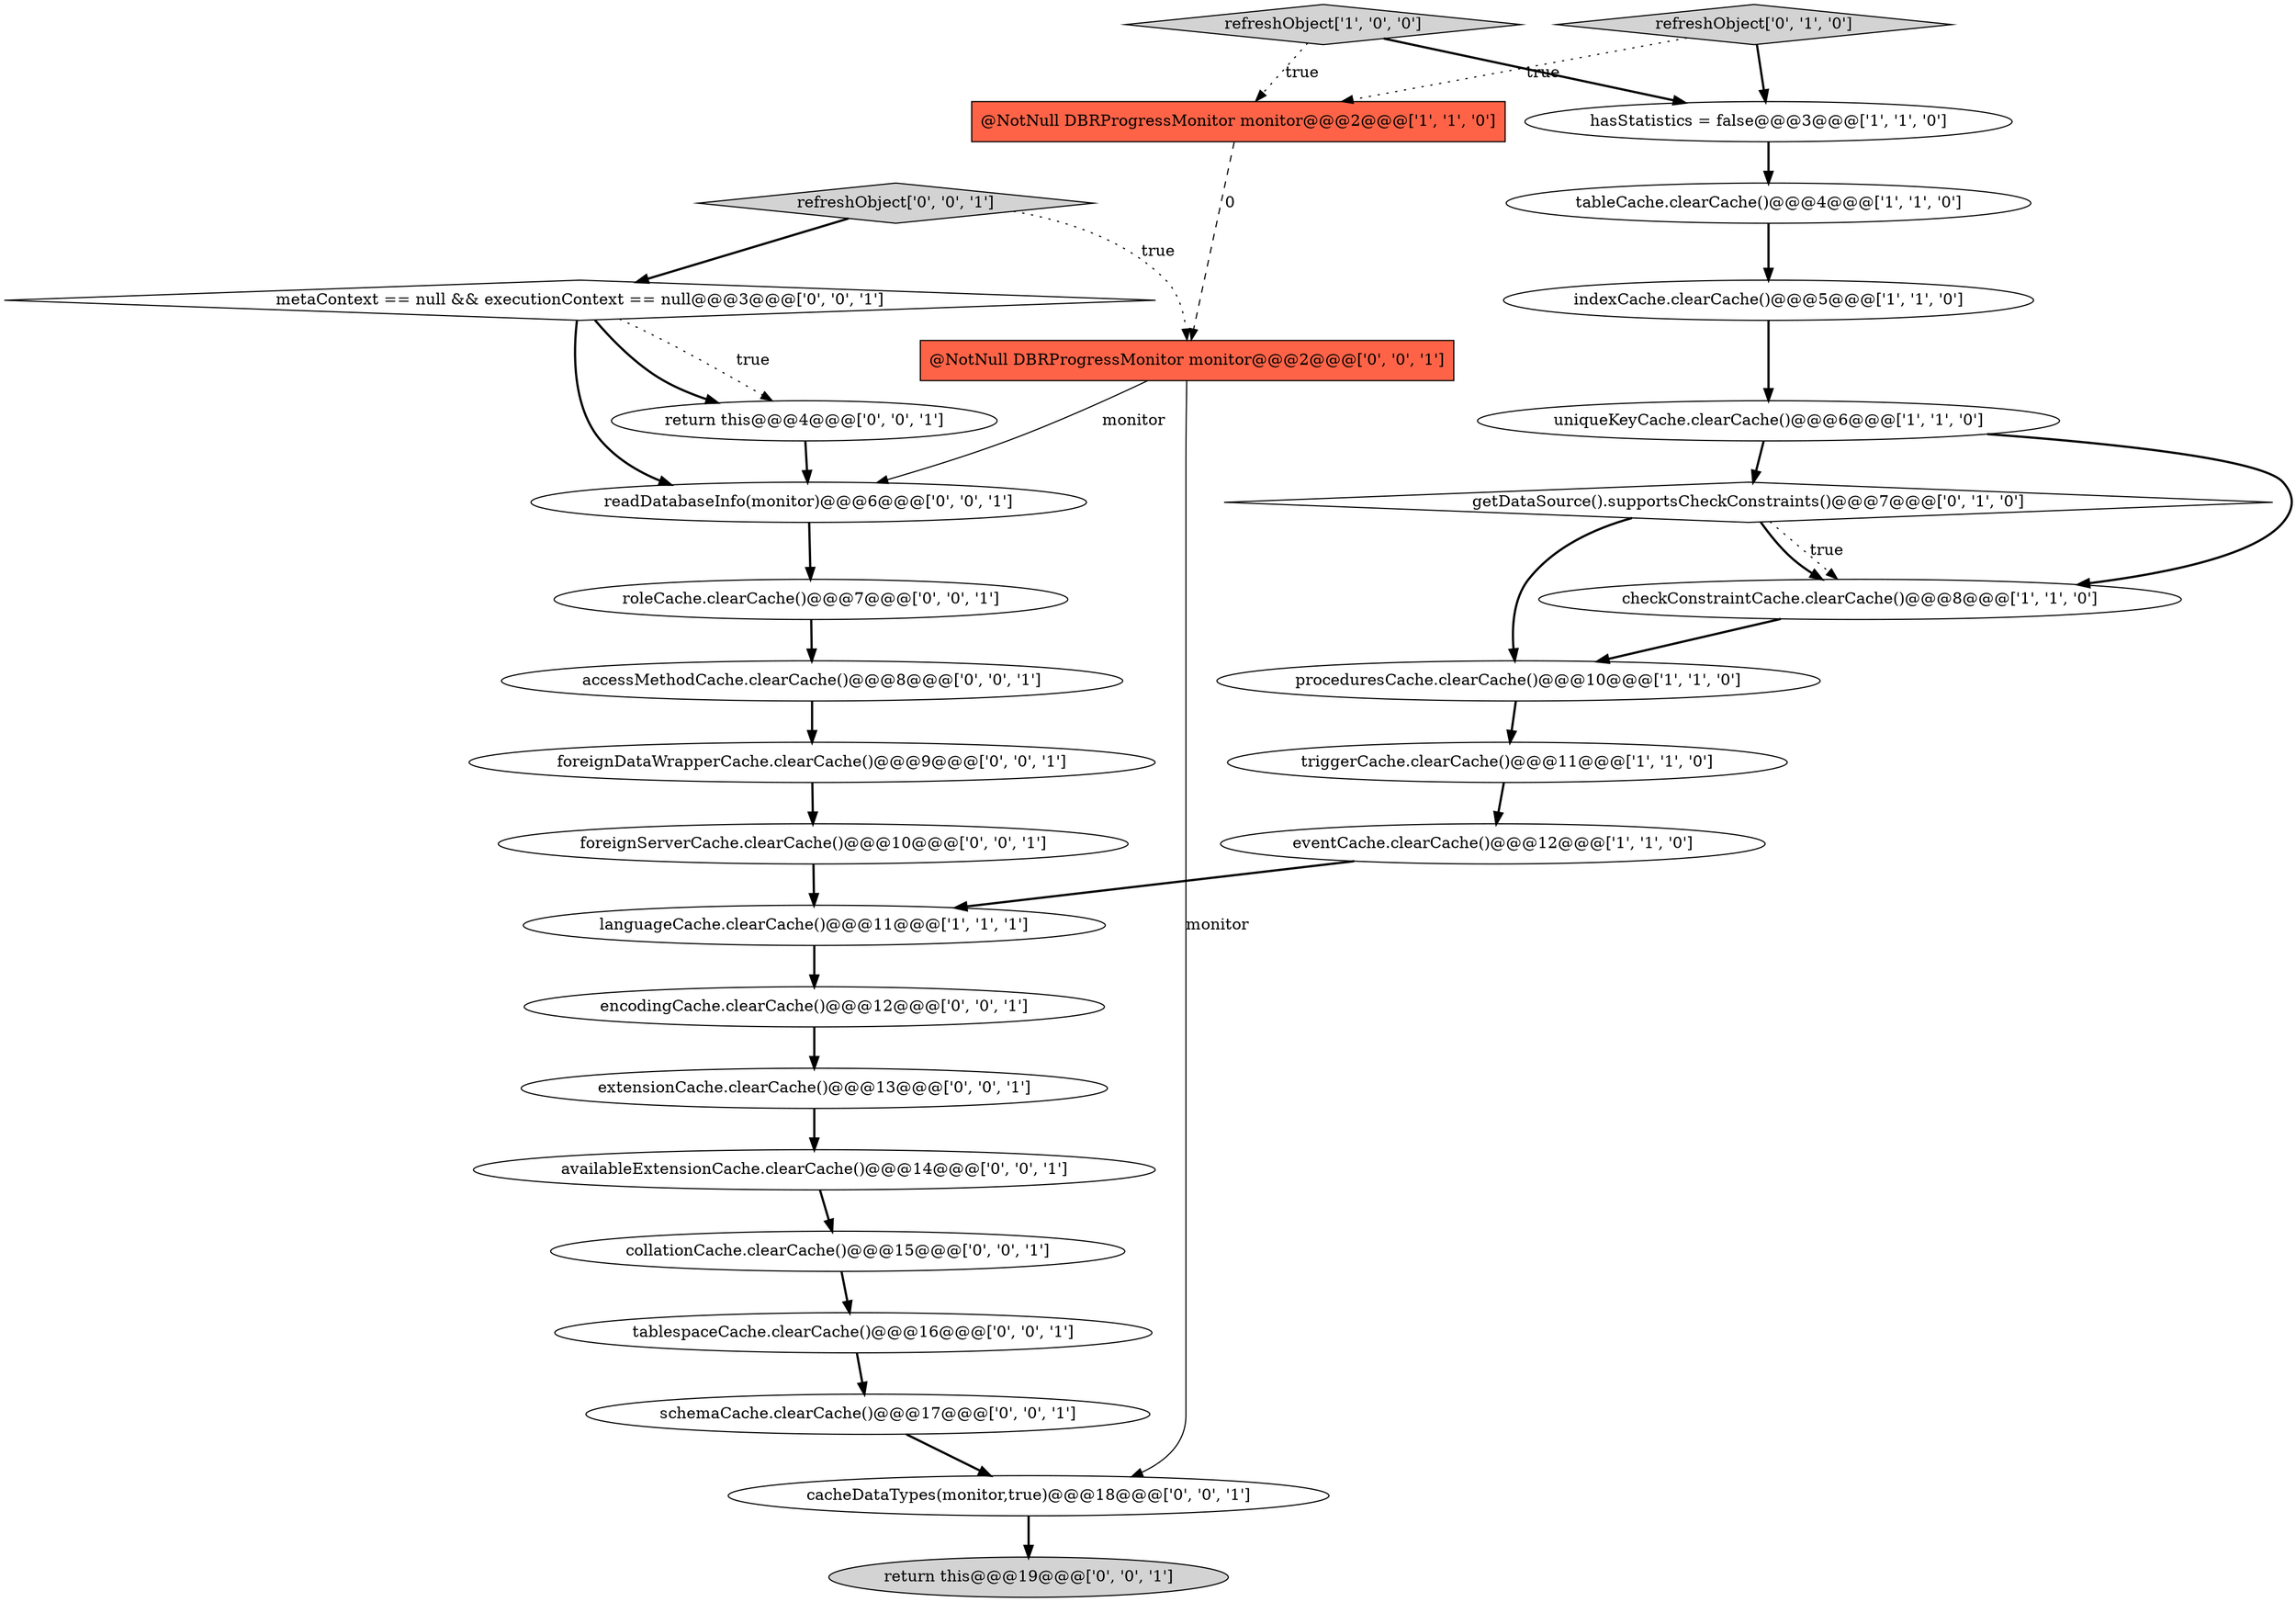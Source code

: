 digraph {
29 [style = filled, label = "refreshObject['0', '0', '1']", fillcolor = lightgray, shape = diamond image = "AAA0AAABBB3BBB"];
8 [style = filled, label = "checkConstraintCache.clearCache()@@@8@@@['1', '1', '0']", fillcolor = white, shape = ellipse image = "AAA0AAABBB1BBB"];
14 [style = filled, label = "metaContext == null && executionContext == null@@@3@@@['0', '0', '1']", fillcolor = white, shape = diamond image = "AAA0AAABBB3BBB"];
27 [style = filled, label = "encodingCache.clearCache()@@@12@@@['0', '0', '1']", fillcolor = white, shape = ellipse image = "AAA0AAABBB3BBB"];
9 [style = filled, label = "proceduresCache.clearCache()@@@10@@@['1', '1', '0']", fillcolor = white, shape = ellipse image = "AAA0AAABBB1BBB"];
22 [style = filled, label = "schemaCache.clearCache()@@@17@@@['0', '0', '1']", fillcolor = white, shape = ellipse image = "AAA0AAABBB3BBB"];
6 [style = filled, label = "refreshObject['1', '0', '0']", fillcolor = lightgray, shape = diamond image = "AAA0AAABBB1BBB"];
17 [style = filled, label = "tablespaceCache.clearCache()@@@16@@@['0', '0', '1']", fillcolor = white, shape = ellipse image = "AAA0AAABBB3BBB"];
13 [style = filled, label = "foreignServerCache.clearCache()@@@10@@@['0', '0', '1']", fillcolor = white, shape = ellipse image = "AAA0AAABBB3BBB"];
7 [style = filled, label = "@NotNull DBRProgressMonitor monitor@@@2@@@['1', '1', '0']", fillcolor = tomato, shape = box image = "AAA0AAABBB1BBB"];
10 [style = filled, label = "triggerCache.clearCache()@@@11@@@['1', '1', '0']", fillcolor = white, shape = ellipse image = "AAA0AAABBB1BBB"];
21 [style = filled, label = "cacheDataTypes(monitor,true)@@@18@@@['0', '0', '1']", fillcolor = white, shape = ellipse image = "AAA0AAABBB3BBB"];
2 [style = filled, label = "hasStatistics = false@@@3@@@['1', '1', '0']", fillcolor = white, shape = ellipse image = "AAA0AAABBB1BBB"];
28 [style = filled, label = "accessMethodCache.clearCache()@@@8@@@['0', '0', '1']", fillcolor = white, shape = ellipse image = "AAA0AAABBB3BBB"];
20 [style = filled, label = "@NotNull DBRProgressMonitor monitor@@@2@@@['0', '0', '1']", fillcolor = tomato, shape = box image = "AAA0AAABBB3BBB"];
25 [style = filled, label = "roleCache.clearCache()@@@7@@@['0', '0', '1']", fillcolor = white, shape = ellipse image = "AAA0AAABBB3BBB"];
26 [style = filled, label = "readDatabaseInfo(monitor)@@@6@@@['0', '0', '1']", fillcolor = white, shape = ellipse image = "AAA0AAABBB3BBB"];
5 [style = filled, label = "languageCache.clearCache()@@@11@@@['1', '1', '1']", fillcolor = white, shape = ellipse image = "AAA0AAABBB1BBB"];
3 [style = filled, label = "indexCache.clearCache()@@@5@@@['1', '1', '0']", fillcolor = white, shape = ellipse image = "AAA0AAABBB1BBB"];
1 [style = filled, label = "uniqueKeyCache.clearCache()@@@6@@@['1', '1', '0']", fillcolor = white, shape = ellipse image = "AAA0AAABBB1BBB"];
24 [style = filled, label = "availableExtensionCache.clearCache()@@@14@@@['0', '0', '1']", fillcolor = white, shape = ellipse image = "AAA0AAABBB3BBB"];
16 [style = filled, label = "foreignDataWrapperCache.clearCache()@@@9@@@['0', '0', '1']", fillcolor = white, shape = ellipse image = "AAA0AAABBB3BBB"];
4 [style = filled, label = "eventCache.clearCache()@@@12@@@['1', '1', '0']", fillcolor = white, shape = ellipse image = "AAA0AAABBB1BBB"];
12 [style = filled, label = "refreshObject['0', '1', '0']", fillcolor = lightgray, shape = diamond image = "AAA0AAABBB2BBB"];
18 [style = filled, label = "extensionCache.clearCache()@@@13@@@['0', '0', '1']", fillcolor = white, shape = ellipse image = "AAA0AAABBB3BBB"];
23 [style = filled, label = "return this@@@19@@@['0', '0', '1']", fillcolor = lightgray, shape = ellipse image = "AAA0AAABBB3BBB"];
0 [style = filled, label = "tableCache.clearCache()@@@4@@@['1', '1', '0']", fillcolor = white, shape = ellipse image = "AAA0AAABBB1BBB"];
15 [style = filled, label = "return this@@@4@@@['0', '0', '1']", fillcolor = white, shape = ellipse image = "AAA0AAABBB3BBB"];
11 [style = filled, label = "getDataSource().supportsCheckConstraints()@@@7@@@['0', '1', '0']", fillcolor = white, shape = diamond image = "AAA1AAABBB2BBB"];
19 [style = filled, label = "collationCache.clearCache()@@@15@@@['0', '0', '1']", fillcolor = white, shape = ellipse image = "AAA0AAABBB3BBB"];
12->7 [style = dotted, label="true"];
20->21 [style = solid, label="monitor"];
28->16 [style = bold, label=""];
8->9 [style = bold, label=""];
6->7 [style = dotted, label="true"];
18->24 [style = bold, label=""];
29->20 [style = dotted, label="true"];
7->20 [style = dashed, label="0"];
12->2 [style = bold, label=""];
4->5 [style = bold, label=""];
1->8 [style = bold, label=""];
11->9 [style = bold, label=""];
0->3 [style = bold, label=""];
16->13 [style = bold, label=""];
14->26 [style = bold, label=""];
6->2 [style = bold, label=""];
3->1 [style = bold, label=""];
1->11 [style = bold, label=""];
20->26 [style = solid, label="monitor"];
26->25 [style = bold, label=""];
11->8 [style = dotted, label="true"];
25->28 [style = bold, label=""];
14->15 [style = dotted, label="true"];
10->4 [style = bold, label=""];
11->8 [style = bold, label=""];
15->26 [style = bold, label=""];
19->17 [style = bold, label=""];
5->27 [style = bold, label=""];
27->18 [style = bold, label=""];
2->0 [style = bold, label=""];
24->19 [style = bold, label=""];
17->22 [style = bold, label=""];
22->21 [style = bold, label=""];
29->14 [style = bold, label=""];
21->23 [style = bold, label=""];
14->15 [style = bold, label=""];
13->5 [style = bold, label=""];
9->10 [style = bold, label=""];
}
